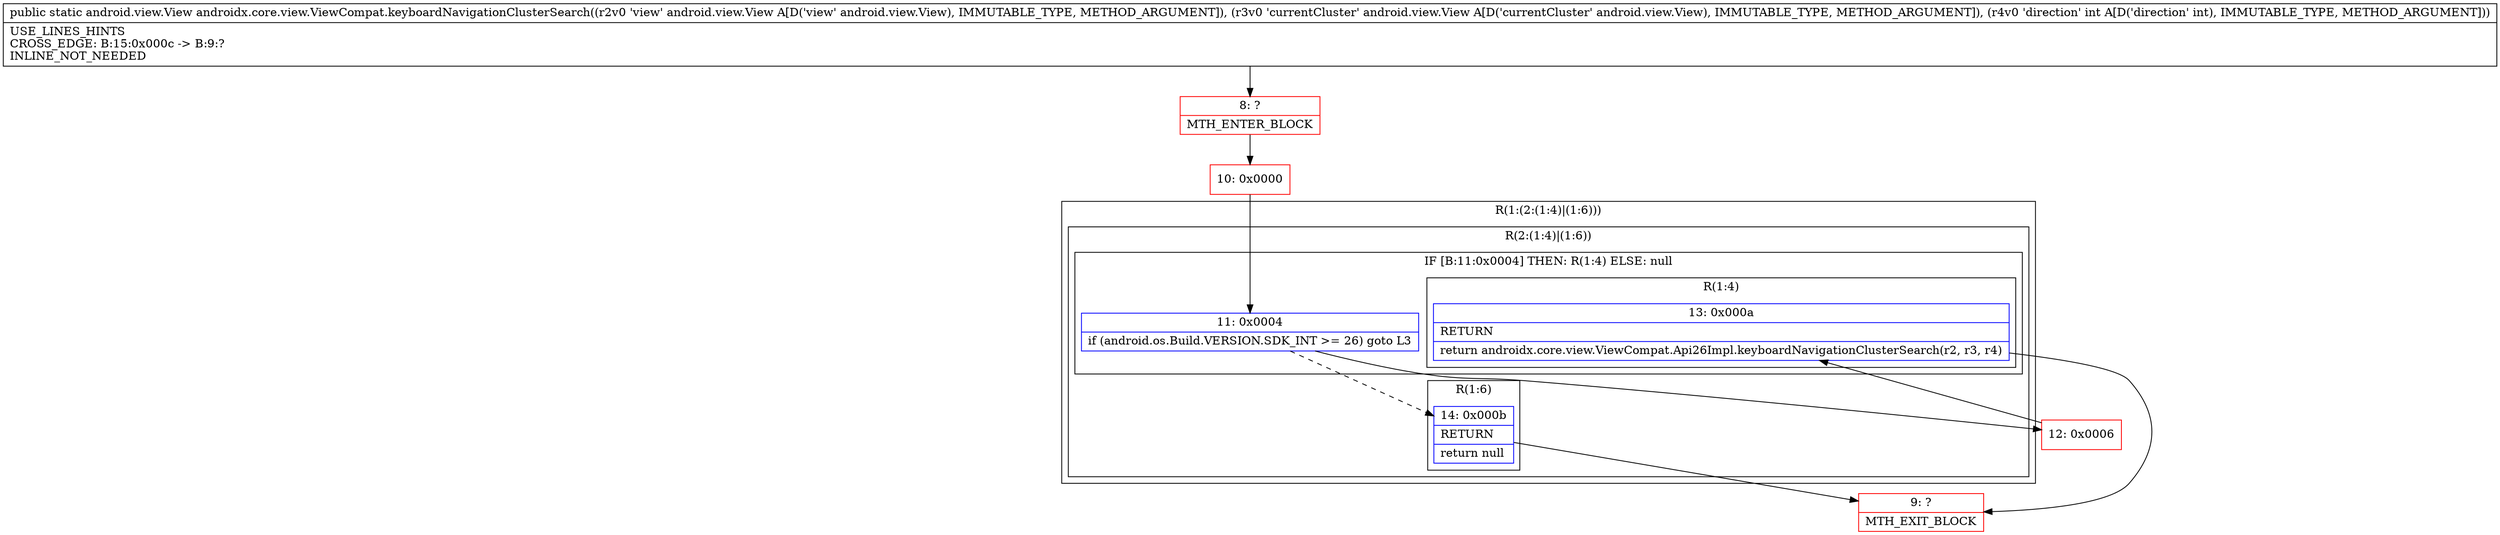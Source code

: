 digraph "CFG forandroidx.core.view.ViewCompat.keyboardNavigationClusterSearch(Landroid\/view\/View;Landroid\/view\/View;I)Landroid\/view\/View;" {
subgraph cluster_Region_2115683109 {
label = "R(1:(2:(1:4)|(1:6)))";
node [shape=record,color=blue];
subgraph cluster_Region_940226956 {
label = "R(2:(1:4)|(1:6))";
node [shape=record,color=blue];
subgraph cluster_IfRegion_620434354 {
label = "IF [B:11:0x0004] THEN: R(1:4) ELSE: null";
node [shape=record,color=blue];
Node_11 [shape=record,label="{11\:\ 0x0004|if (android.os.Build.VERSION.SDK_INT \>= 26) goto L3\l}"];
subgraph cluster_Region_1127207349 {
label = "R(1:4)";
node [shape=record,color=blue];
Node_13 [shape=record,label="{13\:\ 0x000a|RETURN\l|return androidx.core.view.ViewCompat.Api26Impl.keyboardNavigationClusterSearch(r2, r3, r4)\l}"];
}
}
subgraph cluster_Region_1803821342 {
label = "R(1:6)";
node [shape=record,color=blue];
Node_14 [shape=record,label="{14\:\ 0x000b|RETURN\l|return null\l}"];
}
}
}
Node_8 [shape=record,color=red,label="{8\:\ ?|MTH_ENTER_BLOCK\l}"];
Node_10 [shape=record,color=red,label="{10\:\ 0x0000}"];
Node_12 [shape=record,color=red,label="{12\:\ 0x0006}"];
Node_9 [shape=record,color=red,label="{9\:\ ?|MTH_EXIT_BLOCK\l}"];
MethodNode[shape=record,label="{public static android.view.View androidx.core.view.ViewCompat.keyboardNavigationClusterSearch((r2v0 'view' android.view.View A[D('view' android.view.View), IMMUTABLE_TYPE, METHOD_ARGUMENT]), (r3v0 'currentCluster' android.view.View A[D('currentCluster' android.view.View), IMMUTABLE_TYPE, METHOD_ARGUMENT]), (r4v0 'direction' int A[D('direction' int), IMMUTABLE_TYPE, METHOD_ARGUMENT]))  | USE_LINES_HINTS\lCROSS_EDGE: B:15:0x000c \-\> B:9:?\lINLINE_NOT_NEEDED\l}"];
MethodNode -> Node_8;Node_11 -> Node_12;
Node_11 -> Node_14[style=dashed];
Node_13 -> Node_9;
Node_14 -> Node_9;
Node_8 -> Node_10;
Node_10 -> Node_11;
Node_12 -> Node_13;
}

